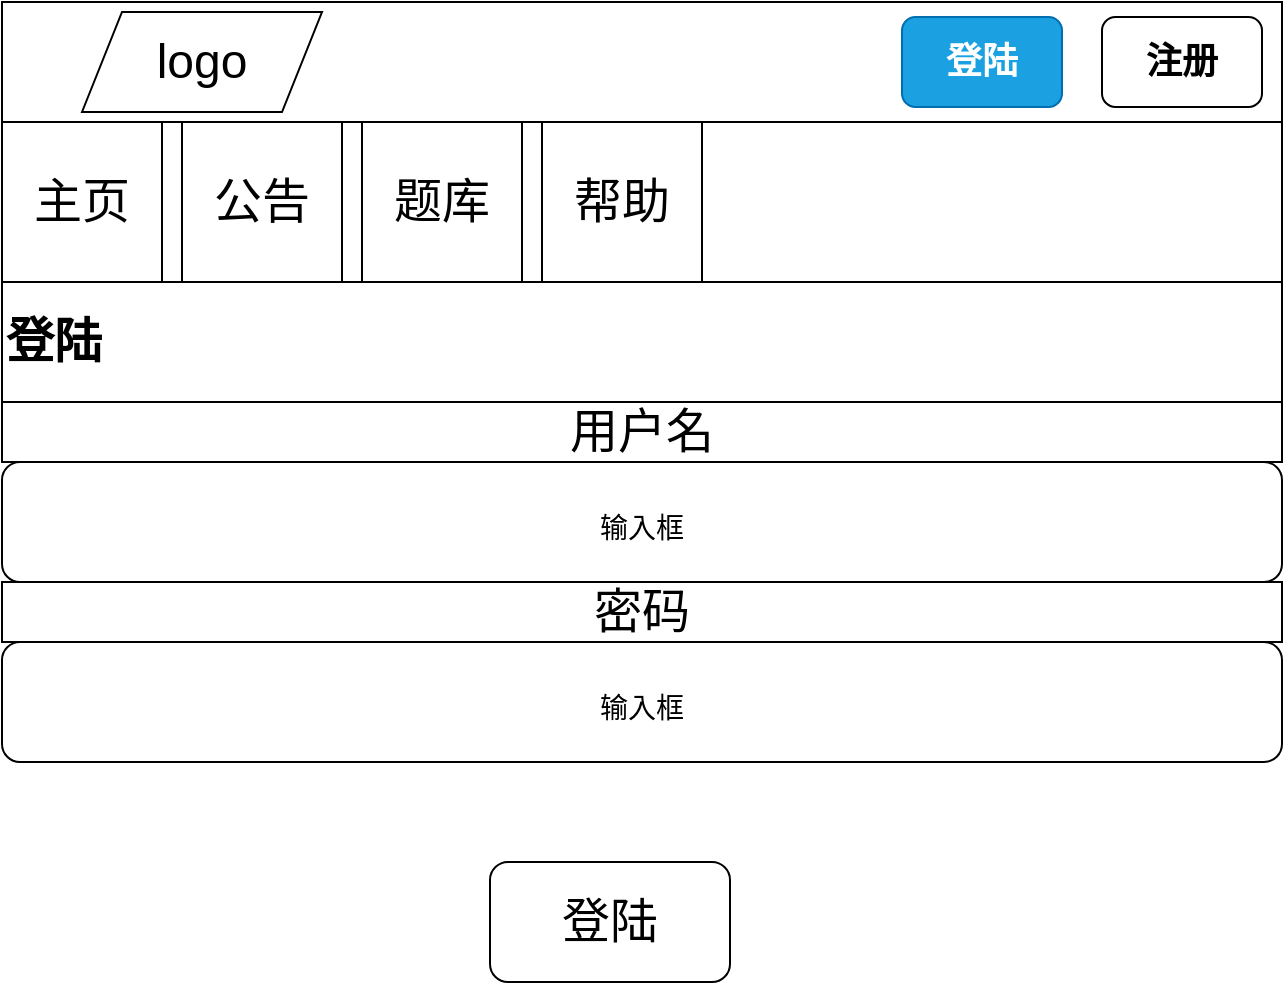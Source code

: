 <mxfile>
    <diagram id="G1y7S-FvWjsbphqNmD9A" name="第 1 页">
        <mxGraphModel dx="752" dy="585" grid="1" gridSize="10" guides="1" tooltips="1" connect="1" arrows="1" fold="1" page="1" pageScale="1" pageWidth="827" pageHeight="1169" math="0" shadow="0">
            <root>
                <mxCell id="0"/>
                <mxCell id="1" parent="0"/>
                <mxCell id="2" value="" style="rounded=0;whiteSpace=wrap;html=1;" parent="1" vertex="1">
                    <mxGeometry x="110" y="100" width="640" height="80" as="geometry"/>
                </mxCell>
                <mxCell id="4" value="" style="rounded=0;whiteSpace=wrap;html=1;" parent="1" vertex="1">
                    <mxGeometry x="110" y="40" width="640" height="60" as="geometry"/>
                </mxCell>
                <mxCell id="6" value="&lt;font style=&quot;font-size: 24px;&quot;&gt;logo&lt;/font&gt;" style="shape=parallelogram;perimeter=parallelogramPerimeter;whiteSpace=wrap;html=1;fixedSize=1;" parent="1" vertex="1">
                    <mxGeometry x="150" y="45" width="120" height="50" as="geometry"/>
                </mxCell>
                <mxCell id="16" value="公告" style="whiteSpace=wrap;html=1;aspect=fixed;fontSize=24;" parent="1" vertex="1">
                    <mxGeometry x="200" y="100" width="80" height="80" as="geometry"/>
                </mxCell>
                <mxCell id="17" value="主页" style="whiteSpace=wrap;html=1;aspect=fixed;fontSize=24;" parent="1" vertex="1">
                    <mxGeometry x="110" y="100" width="80" height="80" as="geometry"/>
                </mxCell>
                <mxCell id="18" value="题库" style="whiteSpace=wrap;html=1;aspect=fixed;fontSize=24;" parent="1" vertex="1">
                    <mxGeometry x="290" y="100" width="80" height="80" as="geometry"/>
                </mxCell>
                <mxCell id="19" value="帮助" style="whiteSpace=wrap;html=1;aspect=fixed;fontSize=24;" parent="1" vertex="1">
                    <mxGeometry x="380" y="100" width="80" height="80" as="geometry"/>
                </mxCell>
                <mxCell id="46" value="&lt;font style=&quot;font-size: 24px;&quot;&gt;&lt;b&gt;登陆&lt;/b&gt;&lt;/font&gt;" style="rounded=0;whiteSpace=wrap;html=1;align=left;" parent="1" vertex="1">
                    <mxGeometry x="110" y="180" width="640" height="60" as="geometry"/>
                </mxCell>
                <mxCell id="47" value="用户名" style="rounded=0;whiteSpace=wrap;html=1;fontSize=24;" parent="1" vertex="1">
                    <mxGeometry x="110" y="240" width="640" height="30" as="geometry"/>
                </mxCell>
                <mxCell id="50" value="密码" style="rounded=0;whiteSpace=wrap;html=1;fontSize=24;" parent="1" vertex="1">
                    <mxGeometry x="110" y="330" width="640" height="30" as="geometry"/>
                </mxCell>
                <mxCell id="53" value="登陆" style="rounded=1;whiteSpace=wrap;html=1;fontSize=24;" parent="1" vertex="1">
                    <mxGeometry x="354" y="470" width="120" height="60" as="geometry"/>
                </mxCell>
                <mxCell id="54" value="&lt;font style=&quot;font-size: 14px;&quot;&gt;输入框&lt;/font&gt;" style="rounded=1;whiteSpace=wrap;html=1;fontSize=24;" parent="1" vertex="1">
                    <mxGeometry x="110" y="270" width="640" height="60" as="geometry"/>
                </mxCell>
                <mxCell id="56" value="&lt;font style=&quot;font-size: 14px;&quot;&gt;输入框&lt;/font&gt;" style="rounded=1;whiteSpace=wrap;html=1;fontSize=24;" parent="1" vertex="1">
                    <mxGeometry x="110" y="360" width="640" height="60" as="geometry"/>
                </mxCell>
                <mxCell id="57" value="&lt;b&gt;&lt;font style=&quot;font-size: 18px;&quot;&gt;登陆&lt;/font&gt;&lt;/b&gt;" style="rounded=1;whiteSpace=wrap;html=1;align=center;fillColor=#1ba1e2;fontColor=#ffffff;strokeColor=#006EAF;" parent="1" vertex="1">
                    <mxGeometry x="560" y="47.5" width="80" height="45" as="geometry"/>
                </mxCell>
                <mxCell id="58" value="&lt;font style=&quot;font-size: 18px;&quot;&gt;&lt;b style=&quot;&quot;&gt;注册&lt;/b&gt;&lt;/font&gt;" style="rounded=1;whiteSpace=wrap;html=1;" parent="1" vertex="1">
                    <mxGeometry x="660" y="47.5" width="80" height="45" as="geometry"/>
                </mxCell>
            </root>
        </mxGraphModel>
    </diagram>
</mxfile>